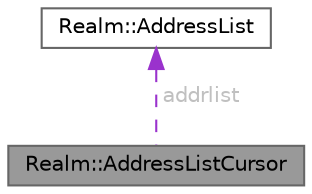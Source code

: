 digraph "Realm::AddressListCursor"
{
 // LATEX_PDF_SIZE
  bgcolor="transparent";
  edge [fontname=Helvetica,fontsize=10,labelfontname=Helvetica,labelfontsize=10];
  node [fontname=Helvetica,fontsize=10,shape=box,height=0.2,width=0.4];
  Node1 [id="Node000001",label="Realm::AddressListCursor",height=0.2,width=0.4,color="gray40", fillcolor="grey60", style="filled", fontcolor="black",tooltip=" "];
  Node2 -> Node1 [id="edge1_Node000001_Node000002",dir="back",color="darkorchid3",style="dashed",tooltip=" ",label=" addrlist",fontcolor="grey" ];
  Node2 [id="Node000002",label="Realm::AddressList",height=0.2,width=0.4,color="gray40", fillcolor="white", style="filled",URL="$classRealm_1_1AddressList.html",tooltip=" "];
}
